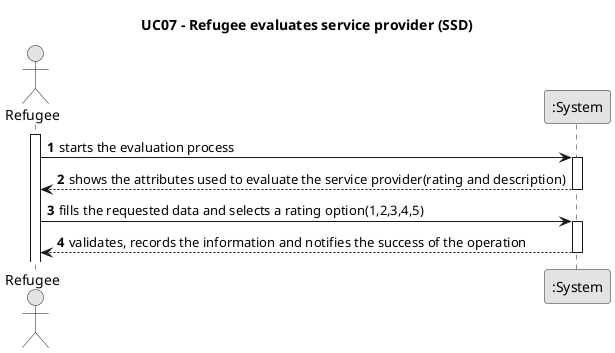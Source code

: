 @startuml
'https://plantuml.com/sequence-diagram

skinparam monochrome true
skinparam packageStyle rectangle
skinparam shadowing false

title UC07 - Refugee evaluates service provider (SSD)

autonumber

actor Refugee
participant ":System" as System

activate Refugee
    Refugee -> System : starts the evaluation process
    activate System
        System --> Refugee : shows the attributes used to evaluate the service provider(rating and description)
    deactivate System

    Refugee -> System : fills the requested data and selects a rating option(1,2,3,4,5)
    activate System
        System --> Refugee : validates, records the information and notifies the success of the operation
    deactivate System
@enduml